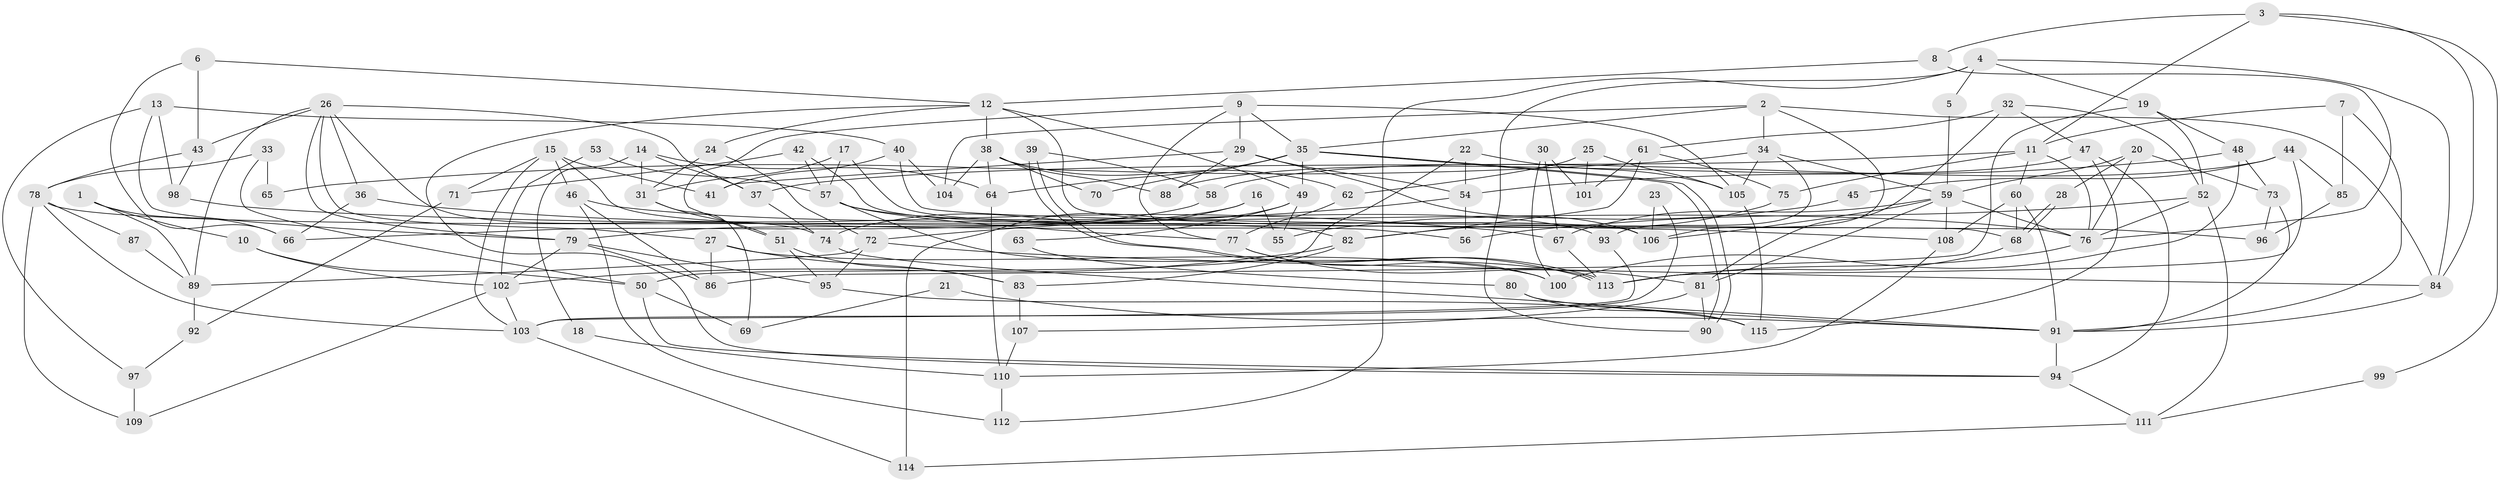 // Generated by graph-tools (version 1.1) at 2025/36/03/09/25 02:36:22]
// undirected, 115 vertices, 230 edges
graph export_dot {
graph [start="1"]
  node [color=gray90,style=filled];
  1;
  2;
  3;
  4;
  5;
  6;
  7;
  8;
  9;
  10;
  11;
  12;
  13;
  14;
  15;
  16;
  17;
  18;
  19;
  20;
  21;
  22;
  23;
  24;
  25;
  26;
  27;
  28;
  29;
  30;
  31;
  32;
  33;
  34;
  35;
  36;
  37;
  38;
  39;
  40;
  41;
  42;
  43;
  44;
  45;
  46;
  47;
  48;
  49;
  50;
  51;
  52;
  53;
  54;
  55;
  56;
  57;
  58;
  59;
  60;
  61;
  62;
  63;
  64;
  65;
  66;
  67;
  68;
  69;
  70;
  71;
  72;
  73;
  74;
  75;
  76;
  77;
  78;
  79;
  80;
  81;
  82;
  83;
  84;
  85;
  86;
  87;
  88;
  89;
  90;
  91;
  92;
  93;
  94;
  95;
  96;
  97;
  98;
  99;
  100;
  101;
  102;
  103;
  104;
  105;
  106;
  107;
  108;
  109;
  110;
  111;
  112;
  113;
  114;
  115;
  1 -- 10;
  1 -- 66;
  1 -- 89;
  2 -- 106;
  2 -- 104;
  2 -- 34;
  2 -- 35;
  2 -- 84;
  3 -- 8;
  3 -- 11;
  3 -- 84;
  3 -- 99;
  4 -- 90;
  4 -- 84;
  4 -- 5;
  4 -- 19;
  4 -- 112;
  5 -- 59;
  6 -- 43;
  6 -- 12;
  6 -- 66;
  7 -- 11;
  7 -- 91;
  7 -- 85;
  8 -- 76;
  8 -- 12;
  9 -- 77;
  9 -- 35;
  9 -- 29;
  9 -- 51;
  9 -- 105;
  10 -- 50;
  10 -- 102;
  11 -- 60;
  11 -- 76;
  11 -- 37;
  11 -- 75;
  12 -- 68;
  12 -- 38;
  12 -- 24;
  12 -- 49;
  12 -- 94;
  13 -- 97;
  13 -- 79;
  13 -- 40;
  13 -- 98;
  14 -- 37;
  14 -- 64;
  14 -- 18;
  14 -- 31;
  15 -- 103;
  15 -- 56;
  15 -- 41;
  15 -- 46;
  15 -- 71;
  16 -- 74;
  16 -- 79;
  16 -- 55;
  17 -- 31;
  17 -- 57;
  17 -- 106;
  18 -- 110;
  19 -- 86;
  19 -- 48;
  19 -- 52;
  20 -- 76;
  20 -- 73;
  20 -- 28;
  20 -- 59;
  21 -- 91;
  21 -- 69;
  22 -- 105;
  22 -- 54;
  22 -- 50;
  23 -- 106;
  23 -- 103;
  24 -- 72;
  24 -- 31;
  25 -- 105;
  25 -- 101;
  25 -- 62;
  26 -- 43;
  26 -- 89;
  26 -- 27;
  26 -- 36;
  26 -- 37;
  26 -- 74;
  26 -- 79;
  27 -- 86;
  27 -- 83;
  27 -- 100;
  28 -- 68;
  28 -- 68;
  29 -- 106;
  29 -- 41;
  29 -- 54;
  29 -- 88;
  30 -- 67;
  30 -- 100;
  30 -- 101;
  31 -- 51;
  31 -- 69;
  32 -- 52;
  32 -- 81;
  32 -- 47;
  32 -- 61;
  33 -- 78;
  33 -- 50;
  33 -- 65;
  34 -- 93;
  34 -- 59;
  34 -- 65;
  34 -- 105;
  35 -- 90;
  35 -- 90;
  35 -- 49;
  35 -- 64;
  35 -- 70;
  36 -- 67;
  36 -- 66;
  37 -- 74;
  38 -- 62;
  38 -- 88;
  38 -- 64;
  38 -- 70;
  38 -- 104;
  39 -- 58;
  39 -- 113;
  39 -- 113;
  40 -- 41;
  40 -- 96;
  40 -- 104;
  42 -- 106;
  42 -- 57;
  42 -- 71;
  43 -- 98;
  43 -- 78;
  44 -- 85;
  44 -- 113;
  44 -- 45;
  44 -- 58;
  45 -- 55;
  46 -- 76;
  46 -- 86;
  46 -- 112;
  47 -- 94;
  47 -- 88;
  47 -- 115;
  48 -- 54;
  48 -- 73;
  48 -- 100;
  49 -- 55;
  49 -- 63;
  49 -- 114;
  50 -- 94;
  50 -- 69;
  51 -- 83;
  51 -- 95;
  52 -- 76;
  52 -- 56;
  52 -- 111;
  53 -- 102;
  53 -- 57;
  54 -- 72;
  54 -- 56;
  57 -- 113;
  57 -- 77;
  57 -- 93;
  58 -- 66;
  59 -- 67;
  59 -- 76;
  59 -- 81;
  59 -- 106;
  59 -- 108;
  60 -- 91;
  60 -- 108;
  60 -- 68;
  61 -- 82;
  61 -- 75;
  61 -- 101;
  62 -- 77;
  63 -- 80;
  64 -- 110;
  67 -- 113;
  68 -- 113;
  71 -- 92;
  72 -- 95;
  72 -- 84;
  72 -- 89;
  73 -- 91;
  73 -- 96;
  74 -- 91;
  75 -- 82;
  76 -- 113;
  77 -- 81;
  77 -- 100;
  78 -- 103;
  78 -- 82;
  78 -- 87;
  78 -- 109;
  79 -- 95;
  79 -- 86;
  79 -- 102;
  80 -- 115;
  80 -- 91;
  81 -- 107;
  81 -- 90;
  82 -- 83;
  82 -- 102;
  83 -- 107;
  84 -- 91;
  85 -- 96;
  87 -- 89;
  89 -- 92;
  91 -- 94;
  92 -- 97;
  93 -- 103;
  94 -- 111;
  95 -- 115;
  97 -- 109;
  98 -- 108;
  99 -- 111;
  102 -- 103;
  102 -- 109;
  103 -- 114;
  105 -- 115;
  107 -- 110;
  108 -- 110;
  110 -- 112;
  111 -- 114;
}
